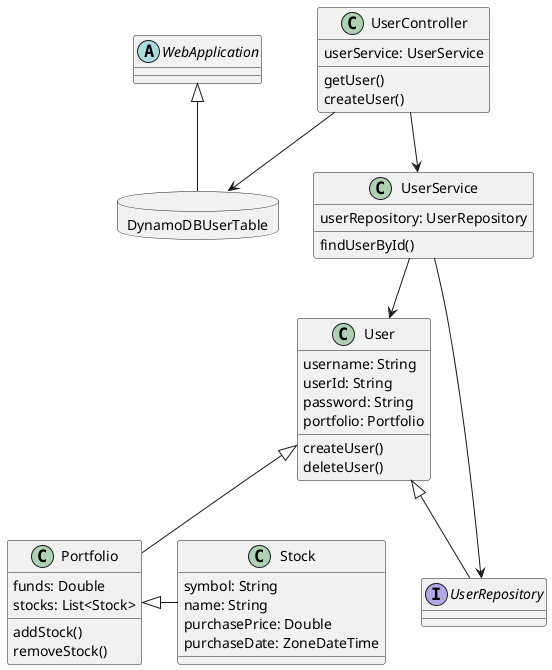 @startuml
'https://plantuml.com/class-diagram

abstract class WebApplication

class User{
username: String
userId: String
password: String
portfolio: Portfolio
createUser()
deleteUser()
}

class Portfolio{
funds: Double
stocks: List<Stock>
addStock()
removeStock()
}

class Stock{
symbol: String
name: String
purchasePrice: Double
purchaseDate: ZoneDateTime
}

database "DynamoDBUserTable" {
}

interface UserRepository

class UserService{
userRepository: UserRepository
findUserById()
}

class UserController{
userService: UserService
getUser()
createUser()
}

UserController --> UserService
UserController --> "DynamoDBUserTable"

UserService --> UserRepository
UserService --> User

User <|-- UserRepository

WebApplication <|-- "DynamoDBUserTable"

User <|-- Portfolio

Portfolio <|- Stock

@enduml